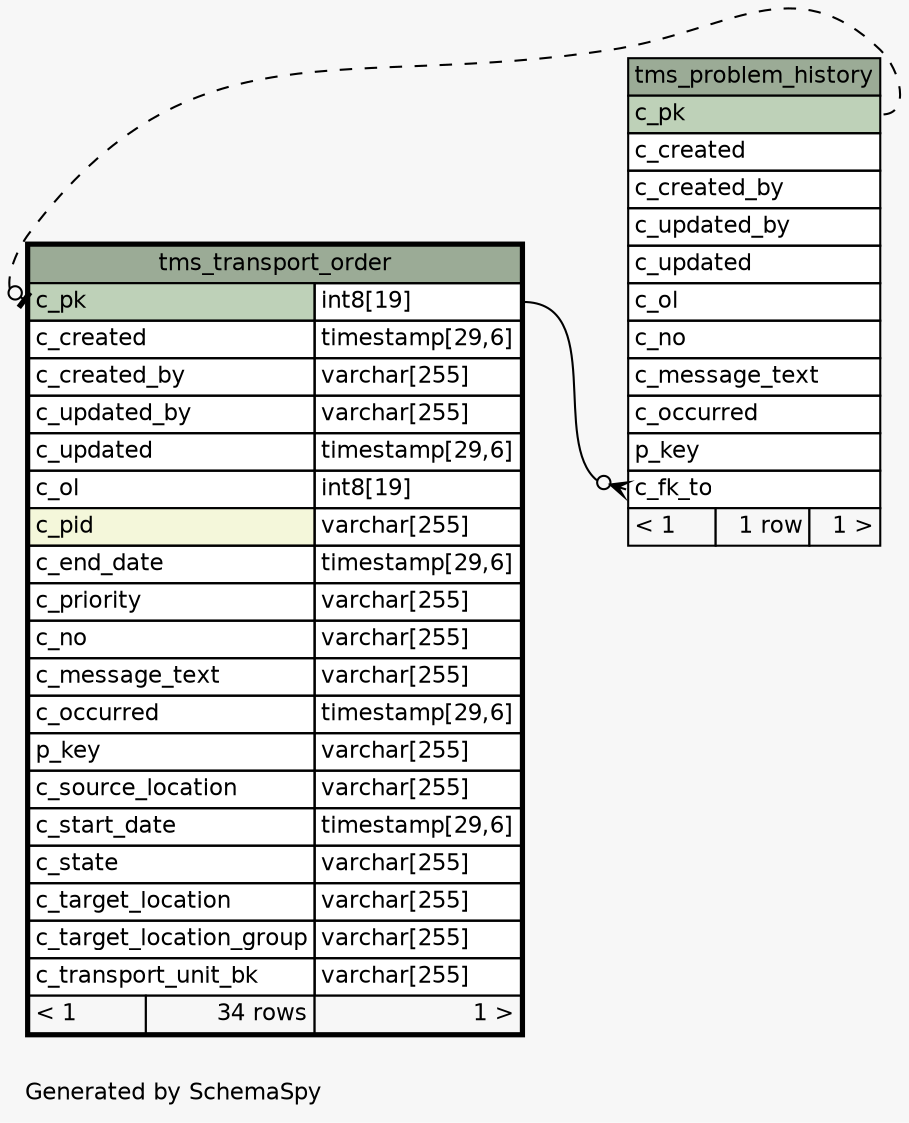 // dot 2.43.0 on Linux 6.2.0-1018-azure
// SchemaSpy rev Unknown
digraph "impliedTwoDegreesRelationshipsDiagram" {
  graph [
    rankdir="RL"
    bgcolor="#f7f7f7"
    label="\nGenerated by SchemaSpy"
    labeljust="l"
    nodesep="0.18"
    ranksep="0.46"
    fontname="Helvetica"
    fontsize="11"
  ];
  node [
    fontname="Helvetica"
    fontsize="11"
    shape="plaintext"
  ];
  edge [
    arrowsize="0.8"
  ];
  "tms_problem_history":"c_fk_to":w -> "tms_transport_order":"c_pk.type":e [arrowhead=none dir=back arrowtail=crowodot];
  "tms_transport_order":"c_pk":w -> "tms_problem_history":"c_pk":e [arrowhead=none dir=back arrowtail=teeodot style=dashed];
  "tms_problem_history" [
    label=<
    <TABLE BORDER="0" CELLBORDER="1" CELLSPACING="0" BGCOLOR="#ffffff">
      <TR><TD COLSPAN="3" BGCOLOR="#9bab96" ALIGN="CENTER">tms_problem_history</TD></TR>
      <TR><TD PORT="c_pk" COLSPAN="3" BGCOLOR="#bed1b8" ALIGN="LEFT">c_pk</TD></TR>
      <TR><TD PORT="c_created" COLSPAN="3" ALIGN="LEFT">c_created</TD></TR>
      <TR><TD PORT="c_created_by" COLSPAN="3" ALIGN="LEFT">c_created_by</TD></TR>
      <TR><TD PORT="c_updated_by" COLSPAN="3" ALIGN="LEFT">c_updated_by</TD></TR>
      <TR><TD PORT="c_updated" COLSPAN="3" ALIGN="LEFT">c_updated</TD></TR>
      <TR><TD PORT="c_ol" COLSPAN="3" ALIGN="LEFT">c_ol</TD></TR>
      <TR><TD PORT="c_no" COLSPAN="3" ALIGN="LEFT">c_no</TD></TR>
      <TR><TD PORT="c_message_text" COLSPAN="3" ALIGN="LEFT">c_message_text</TD></TR>
      <TR><TD PORT="c_occurred" COLSPAN="3" ALIGN="LEFT">c_occurred</TD></TR>
      <TR><TD PORT="p_key" COLSPAN="3" ALIGN="LEFT">p_key</TD></TR>
      <TR><TD PORT="c_fk_to" COLSPAN="3" ALIGN="LEFT">c_fk_to</TD></TR>
      <TR><TD ALIGN="LEFT" BGCOLOR="#f7f7f7">&lt; 1</TD><TD ALIGN="RIGHT" BGCOLOR="#f7f7f7">1 row</TD><TD ALIGN="RIGHT" BGCOLOR="#f7f7f7">1 &gt;</TD></TR>
    </TABLE>>
    URL="tms_problem_history.html"
    tooltip="tms_problem_history"
  ];
  "tms_transport_order" [
    label=<
    <TABLE BORDER="2" CELLBORDER="1" CELLSPACING="0" BGCOLOR="#ffffff">
      <TR><TD COLSPAN="3" BGCOLOR="#9bab96" ALIGN="CENTER">tms_transport_order</TD></TR>
      <TR><TD PORT="c_pk" COLSPAN="2" BGCOLOR="#bed1b8" ALIGN="LEFT">c_pk</TD><TD PORT="c_pk.type" ALIGN="LEFT">int8[19]</TD></TR>
      <TR><TD PORT="c_created" COLSPAN="2" ALIGN="LEFT">c_created</TD><TD PORT="c_created.type" ALIGN="LEFT">timestamp[29,6]</TD></TR>
      <TR><TD PORT="c_created_by" COLSPAN="2" ALIGN="LEFT">c_created_by</TD><TD PORT="c_created_by.type" ALIGN="LEFT">varchar[255]</TD></TR>
      <TR><TD PORT="c_updated_by" COLSPAN="2" ALIGN="LEFT">c_updated_by</TD><TD PORT="c_updated_by.type" ALIGN="LEFT">varchar[255]</TD></TR>
      <TR><TD PORT="c_updated" COLSPAN="2" ALIGN="LEFT">c_updated</TD><TD PORT="c_updated.type" ALIGN="LEFT">timestamp[29,6]</TD></TR>
      <TR><TD PORT="c_ol" COLSPAN="2" ALIGN="LEFT">c_ol</TD><TD PORT="c_ol.type" ALIGN="LEFT">int8[19]</TD></TR>
      <TR><TD PORT="c_pid" COLSPAN="2" BGCOLOR="#f4f7da" ALIGN="LEFT">c_pid</TD><TD PORT="c_pid.type" ALIGN="LEFT">varchar[255]</TD></TR>
      <TR><TD PORT="c_end_date" COLSPAN="2" ALIGN="LEFT">c_end_date</TD><TD PORT="c_end_date.type" ALIGN="LEFT">timestamp[29,6]</TD></TR>
      <TR><TD PORT="c_priority" COLSPAN="2" ALIGN="LEFT">c_priority</TD><TD PORT="c_priority.type" ALIGN="LEFT">varchar[255]</TD></TR>
      <TR><TD PORT="c_no" COLSPAN="2" ALIGN="LEFT">c_no</TD><TD PORT="c_no.type" ALIGN="LEFT">varchar[255]</TD></TR>
      <TR><TD PORT="c_message_text" COLSPAN="2" ALIGN="LEFT">c_message_text</TD><TD PORT="c_message_text.type" ALIGN="LEFT">varchar[255]</TD></TR>
      <TR><TD PORT="c_occurred" COLSPAN="2" ALIGN="LEFT">c_occurred</TD><TD PORT="c_occurred.type" ALIGN="LEFT">timestamp[29,6]</TD></TR>
      <TR><TD PORT="p_key" COLSPAN="2" ALIGN="LEFT">p_key</TD><TD PORT="p_key.type" ALIGN="LEFT">varchar[255]</TD></TR>
      <TR><TD PORT="c_source_location" COLSPAN="2" ALIGN="LEFT">c_source_location</TD><TD PORT="c_source_location.type" ALIGN="LEFT">varchar[255]</TD></TR>
      <TR><TD PORT="c_start_date" COLSPAN="2" ALIGN="LEFT">c_start_date</TD><TD PORT="c_start_date.type" ALIGN="LEFT">timestamp[29,6]</TD></TR>
      <TR><TD PORT="c_state" COLSPAN="2" ALIGN="LEFT">c_state</TD><TD PORT="c_state.type" ALIGN="LEFT">varchar[255]</TD></TR>
      <TR><TD PORT="c_target_location" COLSPAN="2" ALIGN="LEFT">c_target_location</TD><TD PORT="c_target_location.type" ALIGN="LEFT">varchar[255]</TD></TR>
      <TR><TD PORT="c_target_location_group" COLSPAN="2" ALIGN="LEFT">c_target_location_group</TD><TD PORT="c_target_location_group.type" ALIGN="LEFT">varchar[255]</TD></TR>
      <TR><TD PORT="c_transport_unit_bk" COLSPAN="2" ALIGN="LEFT">c_transport_unit_bk</TD><TD PORT="c_transport_unit_bk.type" ALIGN="LEFT">varchar[255]</TD></TR>
      <TR><TD ALIGN="LEFT" BGCOLOR="#f7f7f7">&lt; 1</TD><TD ALIGN="RIGHT" BGCOLOR="#f7f7f7">34 rows</TD><TD ALIGN="RIGHT" BGCOLOR="#f7f7f7">1 &gt;</TD></TR>
    </TABLE>>
    URL="tms_transport_order.html"
    tooltip="tms_transport_order"
  ];
}
